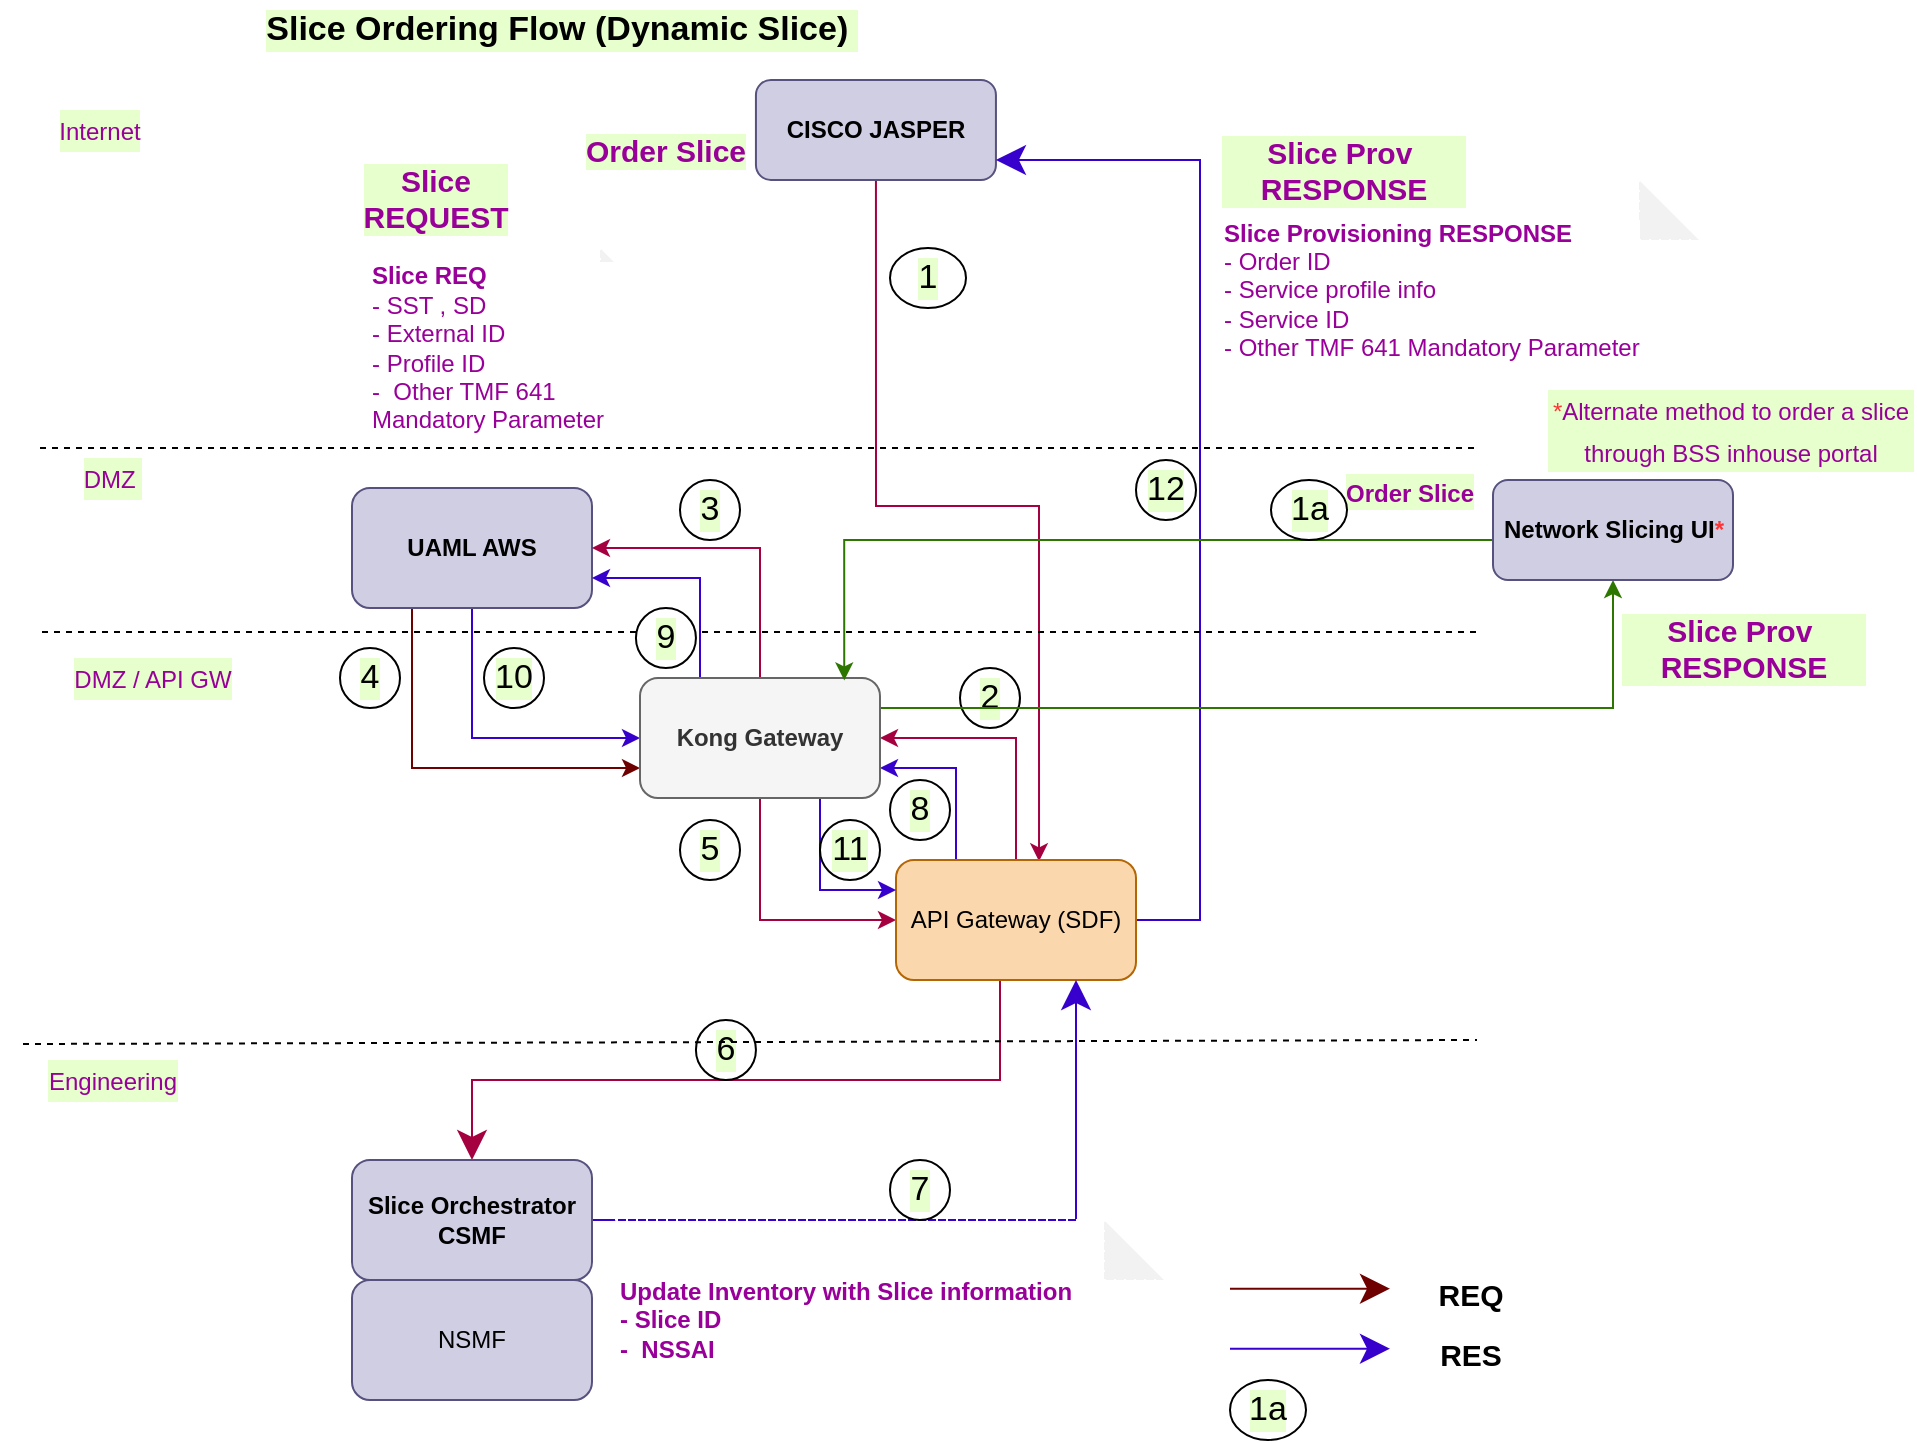 <mxfile version="21.6.1" type="github">
  <diagram name="Page-1" id="c7558073-3199-34d8-9f00-42111426c3f3">
    <mxGraphModel dx="2068" dy="653" grid="1" gridSize="10" guides="1" tooltips="1" connect="1" arrows="1" fold="1" page="1" pageScale="1" pageWidth="826" pageHeight="1169" background="none" math="0" shadow="0">
      <root>
        <mxCell id="0" />
        <mxCell id="1" parent="0" />
        <mxCell id="zrYIScCdd_bgvvqXHvuQ-96" style="edgeStyle=orthogonalEdgeStyle;rounded=0;orthogonalLoop=1;jettySize=auto;html=1;exitX=0.5;exitY=1;exitDx=0;exitDy=0;fillColor=#d80073;strokeColor=#A50040;entryX=0.596;entryY=0.011;entryDx=0;entryDy=0;entryPerimeter=0;" edge="1" parent="1" source="zrYIScCdd_bgvvqXHvuQ-97" target="zrYIScCdd_bgvvqXHvuQ-107">
          <mxGeometry relative="1" as="geometry">
            <mxPoint x="379" y="114" as="sourcePoint" />
            <mxPoint x="379" y="364" as="targetPoint" />
            <Array as="points">
              <mxPoint x="418" y="263" />
              <mxPoint x="500" y="263" />
            </Array>
          </mxGeometry>
        </mxCell>
        <mxCell id="zrYIScCdd_bgvvqXHvuQ-97" value="CISCO JASPER" style="rounded=1;whiteSpace=wrap;html=1;fillColor=#d0cee2;strokeColor=#56517e;fontStyle=1" vertex="1" parent="1">
          <mxGeometry x="357.97" y="50" width="120" height="50" as="geometry" />
        </mxCell>
        <mxCell id="zrYIScCdd_bgvvqXHvuQ-98" style="edgeStyle=orthogonalEdgeStyle;rounded=0;orthogonalLoop=1;jettySize=auto;html=1;exitX=1;exitY=0.5;exitDx=0;exitDy=0;fontSize=12;fontColor=#990099;fillColor=#6a00ff;strokeColor=#3700CC;endSize=12;startSize=12;" edge="1" parent="1" source="zrYIScCdd_bgvvqXHvuQ-107" target="zrYIScCdd_bgvvqXHvuQ-97">
          <mxGeometry relative="1" as="geometry">
            <Array as="points">
              <mxPoint x="580" y="470" />
              <mxPoint x="580" y="90" />
            </Array>
            <mxPoint x="497.97" y="90" as="targetPoint" />
            <mxPoint x="585.97" y="471" as="sourcePoint" />
          </mxGeometry>
        </mxCell>
        <mxCell id="zrYIScCdd_bgvvqXHvuQ-99" style="edgeStyle=orthogonalEdgeStyle;rounded=0;orthogonalLoop=1;jettySize=auto;html=1;entryX=0;entryY=0.5;entryDx=0;entryDy=0;fillColor=#d80073;strokeColor=#A50040;exitX=0.5;exitY=1;exitDx=0;exitDy=0;" edge="1" parent="1" source="zrYIScCdd_bgvvqXHvuQ-137" target="zrYIScCdd_bgvvqXHvuQ-107">
          <mxGeometry relative="1" as="geometry">
            <mxPoint x="210" y="320" as="sourcePoint" />
          </mxGeometry>
        </mxCell>
        <mxCell id="zrYIScCdd_bgvvqXHvuQ-100" style="edgeStyle=orthogonalEdgeStyle;rounded=0;orthogonalLoop=1;jettySize=auto;html=1;entryX=0;entryY=0.5;entryDx=0;entryDy=0;exitX=0.5;exitY=1;exitDx=0;exitDy=0;fillColor=#6a00ff;strokeColor=#3700CC;" edge="1" parent="1" source="zrYIScCdd_bgvvqXHvuQ-102" target="zrYIScCdd_bgvvqXHvuQ-137">
          <mxGeometry relative="1" as="geometry" />
        </mxCell>
        <mxCell id="zrYIScCdd_bgvvqXHvuQ-101" style="edgeStyle=orthogonalEdgeStyle;rounded=0;orthogonalLoop=1;jettySize=auto;html=1;exitX=0.25;exitY=1;exitDx=0;exitDy=0;entryX=0;entryY=0.75;entryDx=0;entryDy=0;fillColor=#a20025;strokeColor=#6F0000;" edge="1" parent="1" source="zrYIScCdd_bgvvqXHvuQ-102" target="zrYIScCdd_bgvvqXHvuQ-137">
          <mxGeometry relative="1" as="geometry" />
        </mxCell>
        <mxCell id="zrYIScCdd_bgvvqXHvuQ-102" value="UAML AWS" style="rounded=1;whiteSpace=wrap;html=1;fillColor=#d0cee2;strokeColor=#56517e;fontStyle=1" vertex="1" parent="1">
          <mxGeometry x="156" y="254" width="120" height="60" as="geometry" />
        </mxCell>
        <mxCell id="zrYIScCdd_bgvvqXHvuQ-103" style="edgeStyle=orthogonalEdgeStyle;rounded=0;orthogonalLoop=1;jettySize=auto;html=1;exitX=0.5;exitY=1;exitDx=0;exitDy=0;entryX=0.5;entryY=0;entryDx=0;entryDy=0;fillColor=#d80073;strokeColor=#A50040;endSize=12;startSize=12;" edge="1" parent="1" source="zrYIScCdd_bgvvqXHvuQ-107" target="zrYIScCdd_bgvvqXHvuQ-109">
          <mxGeometry relative="1" as="geometry">
            <Array as="points">
              <mxPoint x="480" y="550" />
              <mxPoint x="216" y="550" />
            </Array>
          </mxGeometry>
        </mxCell>
        <mxCell id="zrYIScCdd_bgvvqXHvuQ-104" style="edgeStyle=orthogonalEdgeStyle;rounded=0;orthogonalLoop=1;jettySize=auto;html=1;exitX=0.5;exitY=0;exitDx=0;exitDy=0;entryX=1;entryY=0.5;entryDx=0;entryDy=0;fillColor=#d80073;strokeColor=#A50040;" edge="1" parent="1" source="zrYIScCdd_bgvvqXHvuQ-137" target="zrYIScCdd_bgvvqXHvuQ-102">
          <mxGeometry relative="1" as="geometry" />
        </mxCell>
        <mxCell id="zrYIScCdd_bgvvqXHvuQ-105" style="edgeStyle=orthogonalEdgeStyle;rounded=0;orthogonalLoop=1;jettySize=auto;html=1;exitX=0.5;exitY=0;exitDx=0;exitDy=0;entryX=1;entryY=0.5;entryDx=0;entryDy=0;fillColor=#d80073;strokeColor=#A50040;" edge="1" parent="1" source="zrYIScCdd_bgvvqXHvuQ-107" target="zrYIScCdd_bgvvqXHvuQ-137">
          <mxGeometry relative="1" as="geometry" />
        </mxCell>
        <mxCell id="zrYIScCdd_bgvvqXHvuQ-106" style="edgeStyle=orthogonalEdgeStyle;rounded=0;orthogonalLoop=1;jettySize=auto;html=1;exitX=0.25;exitY=0;exitDx=0;exitDy=0;entryX=1;entryY=0.75;entryDx=0;entryDy=0;fillColor=#6a00ff;strokeColor=#3700CC;" edge="1" parent="1" source="zrYIScCdd_bgvvqXHvuQ-107" target="zrYIScCdd_bgvvqXHvuQ-137">
          <mxGeometry relative="1" as="geometry" />
        </mxCell>
        <mxCell id="zrYIScCdd_bgvvqXHvuQ-107" value="API Gateway (SDF)" style="rounded=1;whiteSpace=wrap;html=1;fillColor=#fad7ac;strokeColor=#b46504;" vertex="1" parent="1">
          <mxGeometry x="428" y="440" width="120" height="60" as="geometry" />
        </mxCell>
        <mxCell id="zrYIScCdd_bgvvqXHvuQ-108" style="edgeStyle=orthogonalEdgeStyle;rounded=0;orthogonalLoop=1;jettySize=auto;html=1;exitX=1;exitY=0.5;exitDx=0;exitDy=0;entryX=0.75;entryY=1;entryDx=0;entryDy=0;fontSize=11;fontColor=#000000;startSize=12;endSize=12;fillColor=#6a00ff;strokeColor=#3700CC;" edge="1" parent="1" source="zrYIScCdd_bgvvqXHvuQ-109" target="zrYIScCdd_bgvvqXHvuQ-107">
          <mxGeometry relative="1" as="geometry" />
        </mxCell>
        <mxCell id="zrYIScCdd_bgvvqXHvuQ-109" value="Slice Orchestrator CSMF" style="rounded=1;whiteSpace=wrap;html=1;fillColor=#d0cee2;strokeColor=#56517e;fontStyle=1" vertex="1" parent="1">
          <mxGeometry x="156" y="590" width="120" height="60" as="geometry" />
        </mxCell>
        <mxCell id="zrYIScCdd_bgvvqXHvuQ-110" value="NSMF" style="rounded=1;whiteSpace=wrap;html=1;fillColor=#d0cee2;strokeColor=#56517e;" vertex="1" parent="1">
          <mxGeometry x="156" y="650" width="120" height="60" as="geometry" />
        </mxCell>
        <mxCell id="zrYIScCdd_bgvvqXHvuQ-111" value="&lt;font style=&quot;font-size: 17px;&quot;&gt;Slice Ordering Flow (Dynamic Slice)&amp;nbsp;&lt;/font&gt;" style="text;html=1;strokeColor=none;fillColor=none;align=center;verticalAlign=middle;whiteSpace=wrap;rounded=0;labelBackgroundColor=#E6FFCC;fontStyle=1" vertex="1" parent="1">
          <mxGeometry x="11" y="10" width="500" height="30" as="geometry" />
        </mxCell>
        <mxCell id="zrYIScCdd_bgvvqXHvuQ-112" value="1" style="ellipse;whiteSpace=wrap;html=1;labelBackgroundColor=#E6FFCC;fontSize=17;" vertex="1" parent="1">
          <mxGeometry x="425" y="134" width="38" height="30" as="geometry" />
        </mxCell>
        <mxCell id="zrYIScCdd_bgvvqXHvuQ-113" value="2" style="ellipse;whiteSpace=wrap;html=1;labelBackgroundColor=#E6FFCC;fontSize=17;" vertex="1" parent="1">
          <mxGeometry x="460" y="344" width="30" height="30" as="geometry" />
        </mxCell>
        <mxCell id="zrYIScCdd_bgvvqXHvuQ-114" value="&lt;font style=&quot;font-size: 12px;&quot;&gt;Internet&lt;/font&gt;" style="text;html=1;strokeColor=none;fillColor=none;align=center;verticalAlign=middle;whiteSpace=wrap;rounded=0;labelBackgroundColor=#E6FFCC;fontSize=17;fontColor=#990099;" vertex="1" parent="1">
          <mxGeometry y="60" width="60" height="30" as="geometry" />
        </mxCell>
        <mxCell id="zrYIScCdd_bgvvqXHvuQ-115" value="&lt;font style=&quot;font-size: 12px;&quot;&gt;DMZ / API GW&lt;/font&gt;" style="text;html=1;strokeColor=none;fillColor=none;align=center;verticalAlign=middle;whiteSpace=wrap;rounded=0;labelBackgroundColor=#E6FFCC;fontSize=17;fontColor=#990099;" vertex="1" parent="1">
          <mxGeometry y="334" width="113" height="30" as="geometry" />
        </mxCell>
        <mxCell id="zrYIScCdd_bgvvqXHvuQ-116" value="5" style="ellipse;whiteSpace=wrap;html=1;labelBackgroundColor=#E6FFCC;fontSize=17;" vertex="1" parent="1">
          <mxGeometry x="320" y="420" width="30" height="30" as="geometry" />
        </mxCell>
        <mxCell id="zrYIScCdd_bgvvqXHvuQ-117" value="&lt;font style=&quot;font-size: 12px;&quot;&gt;Engineering&lt;/font&gt;" style="text;html=1;strokeColor=none;fillColor=none;align=center;verticalAlign=middle;whiteSpace=wrap;rounded=0;labelBackgroundColor=#E6FFCC;fontSize=17;fontColor=#990099;" vertex="1" parent="1">
          <mxGeometry x="-20" y="535" width="113" height="30" as="geometry" />
        </mxCell>
        <mxCell id="zrYIScCdd_bgvvqXHvuQ-118" value="&lt;b&gt;Slice REQ&lt;/b&gt;&lt;br&gt;- SST , SD&lt;br&gt;- External ID&lt;br&gt;- Profile ID&lt;br&gt;-&amp;nbsp; Other TMF 641 Mandatory Parameter" style="shape=note;whiteSpace=wrap;html=1;backgroundOutline=1;darkOpacity=0.05;dashed=1;dashPattern=1 4;labelBackgroundColor=#FFFFFF;fontSize=12;fontColor=#990099;strokeColor=#FFFFFF;fillColor=none;align=left;" vertex="1" parent="1">
          <mxGeometry x="164" y="134" width="146" height="100" as="geometry" />
        </mxCell>
        <mxCell id="zrYIScCdd_bgvvqXHvuQ-119" value="&lt;b&gt;Slice Provisioning RESPONSE&lt;/b&gt;&lt;br&gt;- Order ID&lt;br&gt;- Service profile info&lt;br&gt;- Service ID&lt;br&gt;- Other TMF 641 Mandatory Parameter" style="shape=note;whiteSpace=wrap;html=1;backgroundOutline=1;darkOpacity=0.05;dashed=1;dashPattern=1 4;labelBackgroundColor=#FFFFFF;fontSize=12;fontColor=#990099;strokeColor=#FFFFFF;fillColor=none;align=left;" vertex="1" parent="1">
          <mxGeometry x="589.5" y="100" width="240" height="110" as="geometry" />
        </mxCell>
        <mxCell id="zrYIScCdd_bgvvqXHvuQ-120" value="&lt;b&gt;Update Inventory with Slice information&lt;br&gt;- Slice ID&lt;br&gt;-&amp;nbsp; NSSAI&lt;br&gt;&lt;/b&gt;" style="shape=note;whiteSpace=wrap;html=1;backgroundOutline=1;darkOpacity=0.05;dashed=1;dashPattern=1 4;labelBackgroundColor=#FFFFFF;fontSize=12;fontColor=#990099;strokeColor=#FFFFFF;fillColor=none;align=left;" vertex="1" parent="1">
          <mxGeometry x="288" y="620" width="274" height="100" as="geometry" />
        </mxCell>
        <mxCell id="zrYIScCdd_bgvvqXHvuQ-121" value="4" style="ellipse;whiteSpace=wrap;html=1;labelBackgroundColor=#E6FFCC;fontSize=17;" vertex="1" parent="1">
          <mxGeometry x="150" y="334" width="30" height="30" as="geometry" />
        </mxCell>
        <mxCell id="zrYIScCdd_bgvvqXHvuQ-122" value="6" style="ellipse;whiteSpace=wrap;html=1;labelBackgroundColor=#E6FFCC;fontSize=17;" vertex="1" parent="1">
          <mxGeometry x="327.97" y="520" width="30" height="30" as="geometry" />
        </mxCell>
        <mxCell id="zrYIScCdd_bgvvqXHvuQ-123" value="3" style="ellipse;whiteSpace=wrap;html=1;labelBackgroundColor=#E6FFCC;fontSize=17;" vertex="1" parent="1">
          <mxGeometry x="320" y="250" width="30" height="30" as="geometry" />
        </mxCell>
        <mxCell id="zrYIScCdd_bgvvqXHvuQ-124" value="Order Slice" style="text;html=1;strokeColor=none;fillColor=none;align=center;verticalAlign=middle;whiteSpace=wrap;rounded=0;dashed=1;dashPattern=1 4;labelBackgroundColor=#E6FFCC;fontSize=15;fontColor=#990099;fontStyle=1" vertex="1" parent="1">
          <mxGeometry x="267.97" y="70" width="90" height="30" as="geometry" />
        </mxCell>
        <mxCell id="zrYIScCdd_bgvvqXHvuQ-125" value="Slice Prov&amp;nbsp; RESPONSE" style="text;html=1;strokeColor=none;fillColor=none;align=center;verticalAlign=middle;whiteSpace=wrap;rounded=0;dashed=1;dashPattern=1 4;labelBackgroundColor=#E6FFCC;fontSize=15;fontColor=#990099;fontStyle=1" vertex="1" parent="1">
          <mxGeometry x="589.5" y="80" width="124" height="30" as="geometry" />
        </mxCell>
        <mxCell id="zrYIScCdd_bgvvqXHvuQ-126" value="Slice &lt;br&gt;REQUEST" style="text;html=1;strokeColor=none;fillColor=none;align=center;verticalAlign=middle;whiteSpace=wrap;rounded=0;dashed=1;dashPattern=1 4;labelBackgroundColor=#E6FFCC;fontSize=15;fontColor=#990099;fontStyle=1" vertex="1" parent="1">
          <mxGeometry x="136" y="94" width="124" height="30" as="geometry" />
        </mxCell>
        <mxCell id="zrYIScCdd_bgvvqXHvuQ-127" value="7" style="ellipse;whiteSpace=wrap;html=1;labelBackgroundColor=#E6FFCC;fontSize=17;" vertex="1" parent="1">
          <mxGeometry x="425" y="590" width="30" height="30" as="geometry" />
        </mxCell>
        <mxCell id="zrYIScCdd_bgvvqXHvuQ-128" value="12" style="ellipse;whiteSpace=wrap;html=1;labelBackgroundColor=#E6FFCC;fontSize=17;" vertex="1" parent="1">
          <mxGeometry x="548" y="240" width="30" height="30" as="geometry" />
        </mxCell>
        <mxCell id="zrYIScCdd_bgvvqXHvuQ-129" value="" style="endArrow=none;dashed=1;html=1;rounded=0;fontSize=17;startArrow=none;" edge="1" parent="1">
          <mxGeometry width="50" height="50" relative="1" as="geometry">
            <mxPoint x="-8.5" y="532" as="sourcePoint" />
            <mxPoint x="718.5" y="530" as="targetPoint" />
          </mxGeometry>
        </mxCell>
        <mxCell id="zrYIScCdd_bgvvqXHvuQ-130" style="edgeStyle=orthogonalEdgeStyle;rounded=0;orthogonalLoop=1;jettySize=auto;html=1;exitX=0.5;exitY=1;exitDx=0;exitDy=0;fillColor=#a20025;strokeColor=#6F0000;endSize=12;startSize=12;" edge="1" parent="1">
          <mxGeometry relative="1" as="geometry">
            <mxPoint x="595" y="654.33" as="sourcePoint" />
            <mxPoint x="675" y="654.33" as="targetPoint" />
          </mxGeometry>
        </mxCell>
        <mxCell id="zrYIScCdd_bgvvqXHvuQ-131" value="&lt;font color=&quot;#000000&quot; style=&quot;font-size: 15px;&quot;&gt;&lt;b&gt;REQ&lt;/b&gt;&lt;/font&gt;" style="text;html=1;align=center;verticalAlign=middle;resizable=0;points=[];autosize=1;strokeColor=none;fillColor=none;fontSize=20;fontColor=#990099;" vertex="1" parent="1">
          <mxGeometry x="690" y="640" width="50" height="30" as="geometry" />
        </mxCell>
        <mxCell id="zrYIScCdd_bgvvqXHvuQ-132" value="" style="endArrow=classic;html=1;rounded=0;fontSize=20;fontColor=#990099;startSize=12;endSize=12;fillColor=#6a00ff;strokeColor=#3700CC;" edge="1" parent="1">
          <mxGeometry width="50" height="50" relative="1" as="geometry">
            <mxPoint x="595" y="684.33" as="sourcePoint" />
            <mxPoint x="675" y="684.33" as="targetPoint" />
          </mxGeometry>
        </mxCell>
        <mxCell id="zrYIScCdd_bgvvqXHvuQ-133" value="&lt;font color=&quot;#000000&quot; style=&quot;font-size: 15px;&quot;&gt;&lt;b&gt;RES&lt;/b&gt;&lt;/font&gt;" style="text;html=1;align=center;verticalAlign=middle;resizable=0;points=[];autosize=1;strokeColor=none;fillColor=none;fontSize=20;fontColor=#990099;" vertex="1" parent="1">
          <mxGeometry x="690" y="670" width="50" height="30" as="geometry" />
        </mxCell>
        <mxCell id="zrYIScCdd_bgvvqXHvuQ-134" style="edgeStyle=orthogonalEdgeStyle;rounded=0;orthogonalLoop=1;jettySize=auto;html=1;exitX=0.25;exitY=0;exitDx=0;exitDy=0;entryX=1;entryY=0.75;entryDx=0;entryDy=0;fillColor=#6a00ff;strokeColor=#3700CC;" edge="1" parent="1" source="zrYIScCdd_bgvvqXHvuQ-137" target="zrYIScCdd_bgvvqXHvuQ-102">
          <mxGeometry relative="1" as="geometry" />
        </mxCell>
        <mxCell id="zrYIScCdd_bgvvqXHvuQ-135" style="edgeStyle=orthogonalEdgeStyle;rounded=0;orthogonalLoop=1;jettySize=auto;html=1;exitX=0.75;exitY=1;exitDx=0;exitDy=0;entryX=0;entryY=0.25;entryDx=0;entryDy=0;fillColor=#6a00ff;strokeColor=#3700CC;" edge="1" parent="1" source="zrYIScCdd_bgvvqXHvuQ-137" target="zrYIScCdd_bgvvqXHvuQ-107">
          <mxGeometry relative="1" as="geometry" />
        </mxCell>
        <mxCell id="zrYIScCdd_bgvvqXHvuQ-136" style="edgeStyle=orthogonalEdgeStyle;rounded=0;orthogonalLoop=1;jettySize=auto;html=1;exitX=1;exitY=0.25;exitDx=0;exitDy=0;entryX=0.5;entryY=1;entryDx=0;entryDy=0;fillColor=#60a917;strokeColor=#2D7600;" edge="1" parent="1" source="zrYIScCdd_bgvvqXHvuQ-137" target="zrYIScCdd_bgvvqXHvuQ-144">
          <mxGeometry relative="1" as="geometry">
            <mxPoint x="780" y="310" as="targetPoint" />
          </mxGeometry>
        </mxCell>
        <mxCell id="zrYIScCdd_bgvvqXHvuQ-137" value="Kong Gateway" style="rounded=1;whiteSpace=wrap;html=1;fillColor=#f5f5f5;strokeColor=#666666;fontColor=#333333;fontStyle=1" vertex="1" parent="1">
          <mxGeometry x="300" y="349" width="120" height="60" as="geometry" />
        </mxCell>
        <mxCell id="zrYIScCdd_bgvvqXHvuQ-138" value="8" style="ellipse;whiteSpace=wrap;html=1;labelBackgroundColor=#E6FFCC;fontSize=17;" vertex="1" parent="1">
          <mxGeometry x="425" y="400" width="30" height="30" as="geometry" />
        </mxCell>
        <mxCell id="zrYIScCdd_bgvvqXHvuQ-139" value="" style="endArrow=none;dashed=1;html=1;rounded=0;fontSize=17;startArrow=none;" edge="1" parent="1">
          <mxGeometry width="50" height="50" relative="1" as="geometry">
            <mxPoint x="1.0" y="326" as="sourcePoint" />
            <mxPoint x="720" y="326" as="targetPoint" />
          </mxGeometry>
        </mxCell>
        <mxCell id="zrYIScCdd_bgvvqXHvuQ-140" value="9" style="ellipse;whiteSpace=wrap;html=1;labelBackgroundColor=#E6FFCC;fontSize=17;" vertex="1" parent="1">
          <mxGeometry x="297.97" y="314" width="30" height="30" as="geometry" />
        </mxCell>
        <mxCell id="zrYIScCdd_bgvvqXHvuQ-141" value="10" style="ellipse;whiteSpace=wrap;html=1;labelBackgroundColor=#E6FFCC;fontSize=17;" vertex="1" parent="1">
          <mxGeometry x="222.0" y="334" width="30" height="30" as="geometry" />
        </mxCell>
        <mxCell id="zrYIScCdd_bgvvqXHvuQ-142" value="11" style="ellipse;whiteSpace=wrap;html=1;labelBackgroundColor=#E6FFCC;fontSize=17;" vertex="1" parent="1">
          <mxGeometry x="390" y="420" width="30" height="30" as="geometry" />
        </mxCell>
        <mxCell id="zrYIScCdd_bgvvqXHvuQ-143" style="edgeStyle=orthogonalEdgeStyle;rounded=0;orthogonalLoop=1;jettySize=auto;html=1;entryX=0.851;entryY=0.02;entryDx=0;entryDy=0;entryPerimeter=0;fillColor=#60a917;strokeColor=#2D7600;" edge="1" parent="1" source="zrYIScCdd_bgvvqXHvuQ-144" target="zrYIScCdd_bgvvqXHvuQ-137">
          <mxGeometry relative="1" as="geometry">
            <Array as="points">
              <mxPoint x="402" y="280" />
            </Array>
          </mxGeometry>
        </mxCell>
        <mxCell id="zrYIScCdd_bgvvqXHvuQ-144" value="Network Slicing UI&lt;font color=&quot;#ff3333&quot;&gt;*&lt;/font&gt;" style="rounded=1;whiteSpace=wrap;html=1;fillColor=#d0cee2;strokeColor=#56517e;fontStyle=1" vertex="1" parent="1">
          <mxGeometry x="726.5" y="250" width="120" height="50" as="geometry" />
        </mxCell>
        <mxCell id="zrYIScCdd_bgvvqXHvuQ-145" value="&lt;font style=&quot;font-size: 12px;&quot;&gt;Order Slice&lt;/font&gt;" style="text;html=1;strokeColor=none;fillColor=none;align=center;verticalAlign=middle;whiteSpace=wrap;rounded=0;dashed=1;dashPattern=1 4;labelBackgroundColor=#E6FFCC;fontSize=15;fontColor=#990099;fontStyle=1" vertex="1" parent="1">
          <mxGeometry x="640" y="240" width="90" height="30" as="geometry" />
        </mxCell>
        <mxCell id="zrYIScCdd_bgvvqXHvuQ-146" value="" style="endArrow=none;dashed=1;html=1;rounded=0;fontSize=17;startArrow=none;" edge="1" parent="1">
          <mxGeometry width="50" height="50" relative="1" as="geometry">
            <mxPoint x="8.185e-12" y="234" as="sourcePoint" />
            <mxPoint x="719" y="234" as="targetPoint" />
          </mxGeometry>
        </mxCell>
        <mxCell id="zrYIScCdd_bgvvqXHvuQ-147" value="&lt;font style=&quot;font-size: 12px;&quot;&gt;DMZ&amp;nbsp;&lt;/font&gt;" style="text;html=1;strokeColor=none;fillColor=none;align=center;verticalAlign=middle;whiteSpace=wrap;rounded=0;labelBackgroundColor=#E6FFCC;fontSize=17;fontColor=#990099;" vertex="1" parent="1">
          <mxGeometry x="-20" y="234" width="113" height="30" as="geometry" />
        </mxCell>
        <mxCell id="zrYIScCdd_bgvvqXHvuQ-148" value="1a" style="ellipse;whiteSpace=wrap;html=1;labelBackgroundColor=#E6FFCC;fontSize=17;" vertex="1" parent="1">
          <mxGeometry x="615.5" y="250" width="38" height="30" as="geometry" />
        </mxCell>
        <mxCell id="zrYIScCdd_bgvvqXHvuQ-149" value="1a" style="ellipse;whiteSpace=wrap;html=1;labelBackgroundColor=#E6FFCC;fontSize=17;" vertex="1" parent="1">
          <mxGeometry x="595" y="700" width="38" height="30" as="geometry" />
        </mxCell>
        <mxCell id="zrYIScCdd_bgvvqXHvuQ-150" value="&lt;span style=&quot;font-size: 12px;&quot;&gt;&lt;font color=&quot;#ff3333&quot;&gt;*&lt;/font&gt;Alternate method to order a slice through BSS inhouse portal&lt;/span&gt;" style="text;html=1;strokeColor=none;fillColor=none;align=center;verticalAlign=middle;whiteSpace=wrap;rounded=0;labelBackgroundColor=#E6FFCC;fontSize=17;fontColor=#990099;" vertex="1" parent="1">
          <mxGeometry x="753" y="210" width="184.5" height="30" as="geometry" />
        </mxCell>
        <mxCell id="zrYIScCdd_bgvvqXHvuQ-151" value="Slice Prov&amp;nbsp; RESPONSE" style="text;html=1;strokeColor=none;fillColor=none;align=center;verticalAlign=middle;whiteSpace=wrap;rounded=0;dashed=1;dashPattern=1 4;labelBackgroundColor=#E6FFCC;fontSize=15;fontColor=#990099;fontStyle=1" vertex="1" parent="1">
          <mxGeometry x="790" y="319" width="124" height="30" as="geometry" />
        </mxCell>
      </root>
    </mxGraphModel>
  </diagram>
</mxfile>
